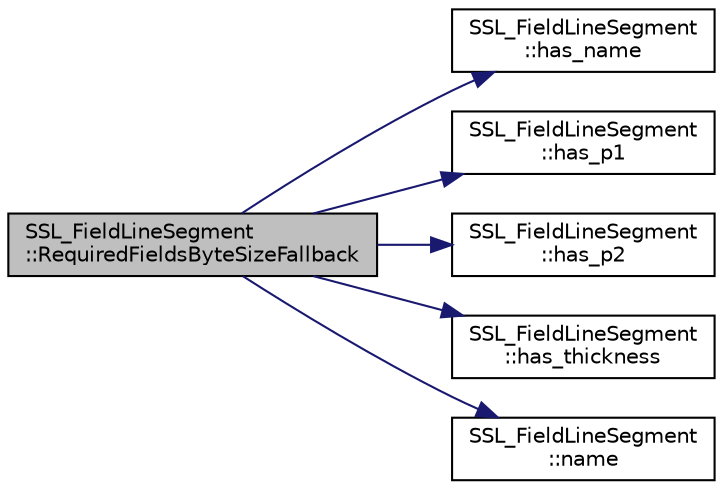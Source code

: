digraph "SSL_FieldLineSegment::RequiredFieldsByteSizeFallback"
{
 // INTERACTIVE_SVG=YES
  edge [fontname="Helvetica",fontsize="10",labelfontname="Helvetica",labelfontsize="10"];
  node [fontname="Helvetica",fontsize="10",shape=record];
  rankdir="LR";
  Node1 [label="SSL_FieldLineSegment\l::RequiredFieldsByteSizeFallback",height=0.2,width=0.4,color="black", fillcolor="grey75", style="filled", fontcolor="black"];
  Node1 -> Node2 [color="midnightblue",fontsize="10",style="solid",fontname="Helvetica"];
  Node2 [label="SSL_FieldLineSegment\l::has_name",height=0.2,width=0.4,color="black", fillcolor="white", style="filled",URL="$d2/dad/class_s_s_l___field_line_segment.html#aaaf35c358a1ee1a82aa6f29358b44f84"];
  Node1 -> Node3 [color="midnightblue",fontsize="10",style="solid",fontname="Helvetica"];
  Node3 [label="SSL_FieldLineSegment\l::has_p1",height=0.2,width=0.4,color="black", fillcolor="white", style="filled",URL="$d2/dad/class_s_s_l___field_line_segment.html#a38f504dadf3e9f416cf07d1988a6b9f0"];
  Node1 -> Node4 [color="midnightblue",fontsize="10",style="solid",fontname="Helvetica"];
  Node4 [label="SSL_FieldLineSegment\l::has_p2",height=0.2,width=0.4,color="black", fillcolor="white", style="filled",URL="$d2/dad/class_s_s_l___field_line_segment.html#a2555df7b9e0140270ccd44869fa088fc"];
  Node1 -> Node5 [color="midnightblue",fontsize="10",style="solid",fontname="Helvetica"];
  Node5 [label="SSL_FieldLineSegment\l::has_thickness",height=0.2,width=0.4,color="black", fillcolor="white", style="filled",URL="$d2/dad/class_s_s_l___field_line_segment.html#a28cf1e755241e2c0934973d845f98c65"];
  Node1 -> Node6 [color="midnightblue",fontsize="10",style="solid",fontname="Helvetica"];
  Node6 [label="SSL_FieldLineSegment\l::name",height=0.2,width=0.4,color="black", fillcolor="white", style="filled",URL="$d2/dad/class_s_s_l___field_line_segment.html#acd2b36a9d97fb2bad85f316ea8dfd530"];
}
